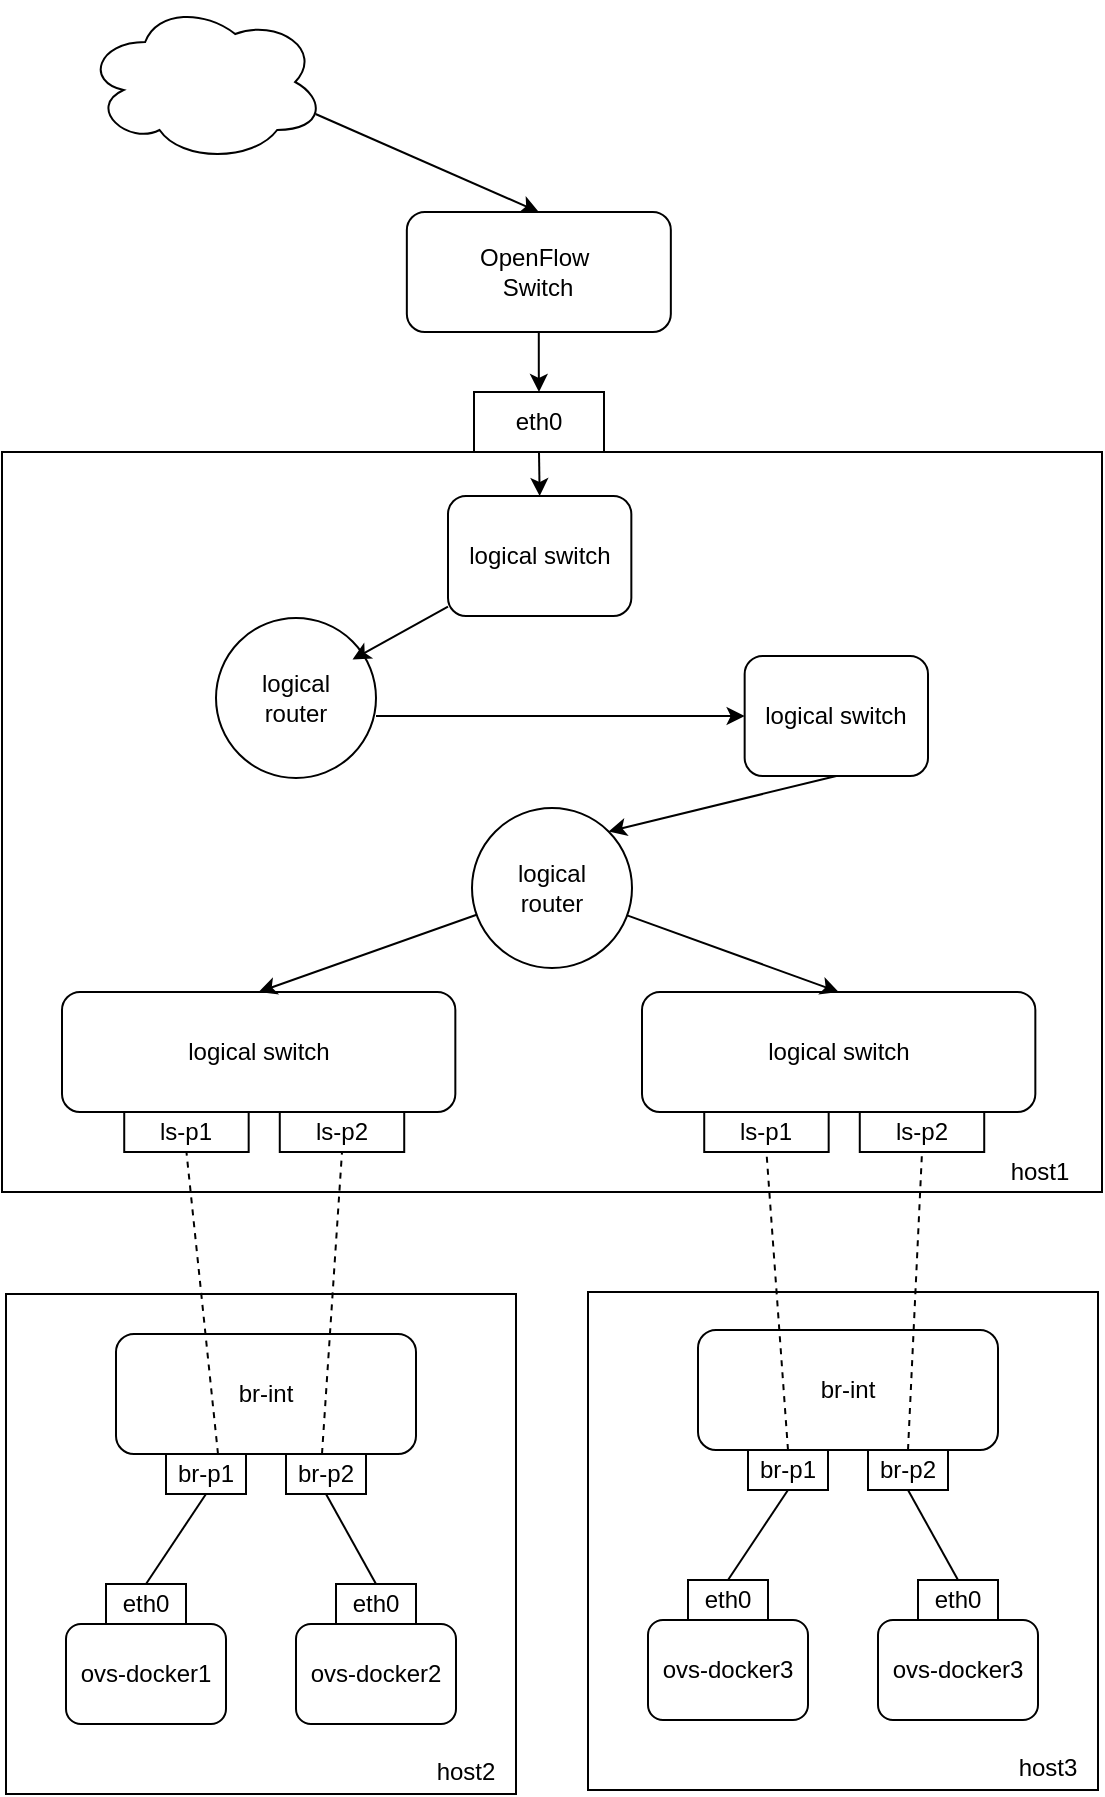 <mxfile version="12.9.1" type="github">
  <diagram id="V1GHsl-OnWF4fIv_QpmM" name="Page-1">
    <mxGraphModel dx="1102" dy="1751" grid="1" gridSize="10" guides="1" tooltips="1" connect="1" arrows="1" fold="1" page="1" pageScale="1" pageWidth="827" pageHeight="1169" math="0" shadow="0">
      <root>
        <mxCell id="0" />
        <mxCell id="1" parent="0" />
        <mxCell id="O-eaTaXvOHHRbbTitxkM-1" value="" style="rounded=0;whiteSpace=wrap;html=1;" vertex="1" parent="1">
          <mxGeometry x="152" y="241" width="255" height="250" as="geometry" />
        </mxCell>
        <mxCell id="O-eaTaXvOHHRbbTitxkM-2" value="host2" style="text;html=1;strokeColor=none;fillColor=none;align=center;verticalAlign=middle;whiteSpace=wrap;rounded=0;" vertex="1" parent="1">
          <mxGeometry x="362" y="470" width="40" height="20" as="geometry" />
        </mxCell>
        <mxCell id="O-eaTaXvOHHRbbTitxkM-3" value="ovs-docker1" style="rounded=1;whiteSpace=wrap;html=1;" vertex="1" parent="1">
          <mxGeometry x="182" y="406" width="80" height="50" as="geometry" />
        </mxCell>
        <mxCell id="O-eaTaXvOHHRbbTitxkM-4" value="eth0" style="rounded=0;whiteSpace=wrap;html=1;" vertex="1" parent="1">
          <mxGeometry x="202" y="386" width="40" height="20" as="geometry" />
        </mxCell>
        <mxCell id="O-eaTaXvOHHRbbTitxkM-5" value="br-int" style="rounded=1;whiteSpace=wrap;html=1;" vertex="1" parent="1">
          <mxGeometry x="207" y="261" width="150" height="60" as="geometry" />
        </mxCell>
        <mxCell id="O-eaTaXvOHHRbbTitxkM-6" style="rounded=0;orthogonalLoop=1;jettySize=auto;html=1;entryX=0.5;entryY=0;entryDx=0;entryDy=0;exitX=0.5;exitY=1;exitDx=0;exitDy=0;endArrow=none;endFill=0;" edge="1" parent="1" source="O-eaTaXvOHHRbbTitxkM-7" target="O-eaTaXvOHHRbbTitxkM-4">
          <mxGeometry relative="1" as="geometry" />
        </mxCell>
        <mxCell id="O-eaTaXvOHHRbbTitxkM-7" value="br-p1" style="rounded=0;whiteSpace=wrap;html=1;" vertex="1" parent="1">
          <mxGeometry x="232" y="321" width="40" height="20" as="geometry" />
        </mxCell>
        <mxCell id="O-eaTaXvOHHRbbTitxkM-8" value="ovs-docker2" style="rounded=1;whiteSpace=wrap;html=1;" vertex="1" parent="1">
          <mxGeometry x="297" y="406" width="80" height="50" as="geometry" />
        </mxCell>
        <mxCell id="O-eaTaXvOHHRbbTitxkM-9" value="eth0" style="rounded=0;whiteSpace=wrap;html=1;" vertex="1" parent="1">
          <mxGeometry x="317" y="386" width="40" height="20" as="geometry" />
        </mxCell>
        <mxCell id="O-eaTaXvOHHRbbTitxkM-10" style="edgeStyle=none;rounded=0;orthogonalLoop=1;jettySize=auto;html=1;entryX=0.5;entryY=0;entryDx=0;entryDy=0;exitX=0.5;exitY=1;exitDx=0;exitDy=0;endArrow=none;endFill=0;" edge="1" parent="1" source="O-eaTaXvOHHRbbTitxkM-11" target="O-eaTaXvOHHRbbTitxkM-9">
          <mxGeometry relative="1" as="geometry" />
        </mxCell>
        <mxCell id="O-eaTaXvOHHRbbTitxkM-11" value="br-p2" style="rounded=0;whiteSpace=wrap;html=1;" vertex="1" parent="1">
          <mxGeometry x="292" y="321" width="40" height="20" as="geometry" />
        </mxCell>
        <mxCell id="O-eaTaXvOHHRbbTitxkM-12" value="" style="rounded=0;whiteSpace=wrap;html=1;" vertex="1" parent="1">
          <mxGeometry x="443" y="240" width="255" height="249" as="geometry" />
        </mxCell>
        <mxCell id="O-eaTaXvOHHRbbTitxkM-13" value="host3" style="text;html=1;strokeColor=none;fillColor=none;align=center;verticalAlign=middle;whiteSpace=wrap;rounded=0;" vertex="1" parent="1">
          <mxGeometry x="653" y="468" width="40" height="20" as="geometry" />
        </mxCell>
        <mxCell id="O-eaTaXvOHHRbbTitxkM-14" value="ovs-docker3" style="rounded=1;whiteSpace=wrap;html=1;" vertex="1" parent="1">
          <mxGeometry x="473" y="404" width="80" height="50" as="geometry" />
        </mxCell>
        <mxCell id="O-eaTaXvOHHRbbTitxkM-15" value="eth0" style="rounded=0;whiteSpace=wrap;html=1;" vertex="1" parent="1">
          <mxGeometry x="493" y="384" width="40" height="20" as="geometry" />
        </mxCell>
        <mxCell id="O-eaTaXvOHHRbbTitxkM-16" value="br-int" style="rounded=1;whiteSpace=wrap;html=1;" vertex="1" parent="1">
          <mxGeometry x="498" y="259" width="150" height="60" as="geometry" />
        </mxCell>
        <mxCell id="O-eaTaXvOHHRbbTitxkM-17" style="rounded=0;orthogonalLoop=1;jettySize=auto;html=1;entryX=0.5;entryY=0;entryDx=0;entryDy=0;exitX=0.5;exitY=1;exitDx=0;exitDy=0;endArrow=none;endFill=0;" edge="1" parent="1" source="O-eaTaXvOHHRbbTitxkM-18" target="O-eaTaXvOHHRbbTitxkM-15">
          <mxGeometry relative="1" as="geometry" />
        </mxCell>
        <mxCell id="O-eaTaXvOHHRbbTitxkM-18" value="br-p1" style="rounded=0;whiteSpace=wrap;html=1;" vertex="1" parent="1">
          <mxGeometry x="523" y="319" width="40" height="20" as="geometry" />
        </mxCell>
        <mxCell id="O-eaTaXvOHHRbbTitxkM-19" value="ovs-docker3" style="rounded=1;whiteSpace=wrap;html=1;" vertex="1" parent="1">
          <mxGeometry x="588" y="404" width="80" height="50" as="geometry" />
        </mxCell>
        <mxCell id="O-eaTaXvOHHRbbTitxkM-20" value="eth0" style="rounded=0;whiteSpace=wrap;html=1;" vertex="1" parent="1">
          <mxGeometry x="608" y="384" width="40" height="20" as="geometry" />
        </mxCell>
        <mxCell id="O-eaTaXvOHHRbbTitxkM-21" style="edgeStyle=none;rounded=0;orthogonalLoop=1;jettySize=auto;html=1;entryX=0.5;entryY=0;entryDx=0;entryDy=0;exitX=0.5;exitY=1;exitDx=0;exitDy=0;endArrow=none;endFill=0;" edge="1" parent="1" source="O-eaTaXvOHHRbbTitxkM-22" target="O-eaTaXvOHHRbbTitxkM-20">
          <mxGeometry relative="1" as="geometry" />
        </mxCell>
        <mxCell id="O-eaTaXvOHHRbbTitxkM-22" value="br-p2" style="rounded=0;whiteSpace=wrap;html=1;" vertex="1" parent="1">
          <mxGeometry x="583" y="319" width="40" height="20" as="geometry" />
        </mxCell>
        <mxCell id="O-eaTaXvOHHRbbTitxkM-24" value="" style="rounded=0;whiteSpace=wrap;html=1;" vertex="1" parent="1">
          <mxGeometry x="150" y="-180" width="550" height="370" as="geometry" />
        </mxCell>
        <mxCell id="O-eaTaXvOHHRbbTitxkM-25" value="host1" style="text;html=1;strokeColor=none;fillColor=none;align=center;verticalAlign=middle;whiteSpace=wrap;rounded=0;" vertex="1" parent="1">
          <mxGeometry x="637.778" y="170" width="62.222" height="20" as="geometry" />
        </mxCell>
        <mxCell id="O-eaTaXvOHHRbbTitxkM-26" value="&lt;span style=&quot;white-space: normal&quot;&gt;logical switch&lt;/span&gt;" style="rounded=1;whiteSpace=wrap;html=1;" vertex="1" parent="1">
          <mxGeometry x="180" y="90" width="196.67" height="60" as="geometry" />
        </mxCell>
        <mxCell id="O-eaTaXvOHHRbbTitxkM-29" value="ls-p1" style="rounded=0;whiteSpace=wrap;html=1;" vertex="1" parent="1">
          <mxGeometry x="211.114" y="150" width="62.222" height="20" as="geometry" />
        </mxCell>
        <mxCell id="O-eaTaXvOHHRbbTitxkM-30" value="ls-p2" style="rounded=0;whiteSpace=wrap;html=1;" vertex="1" parent="1">
          <mxGeometry x="288.892" y="150" width="62.222" height="20" as="geometry" />
        </mxCell>
        <mxCell id="O-eaTaXvOHHRbbTitxkM-35" value="&lt;span style=&quot;white-space: normal&quot;&gt;logical switch&lt;/span&gt;" style="rounded=1;whiteSpace=wrap;html=1;" vertex="1" parent="1">
          <mxGeometry x="470" y="90" width="196.67" height="60" as="geometry" />
        </mxCell>
        <mxCell id="O-eaTaXvOHHRbbTitxkM-36" value="ls-p1" style="rounded=0;whiteSpace=wrap;html=1;" vertex="1" parent="1">
          <mxGeometry x="501.114" y="150" width="62.222" height="20" as="geometry" />
        </mxCell>
        <mxCell id="O-eaTaXvOHHRbbTitxkM-37" value="ls-p2" style="rounded=0;whiteSpace=wrap;html=1;" vertex="1" parent="1">
          <mxGeometry x="578.892" y="150" width="62.222" height="20" as="geometry" />
        </mxCell>
        <mxCell id="O-eaTaXvOHHRbbTitxkM-39" value="" style="endArrow=none;dashed=1;html=1;entryX=0.5;entryY=1;entryDx=0;entryDy=0;exitX=0.5;exitY=0;exitDx=0;exitDy=0;" edge="1" parent="1" source="O-eaTaXvOHHRbbTitxkM-22" target="O-eaTaXvOHHRbbTitxkM-37">
          <mxGeometry width="50" height="50" relative="1" as="geometry">
            <mxPoint x="588" y="331" as="sourcePoint" />
            <mxPoint x="572.226" y="180" as="targetPoint" />
          </mxGeometry>
        </mxCell>
        <mxCell id="O-eaTaXvOHHRbbTitxkM-38" value="" style="endArrow=none;dashed=1;html=1;exitX=0.5;exitY=0;exitDx=0;exitDy=0;entryX=0.5;entryY=1;entryDx=0;entryDy=0;" edge="1" parent="1" source="O-eaTaXvOHHRbbTitxkM-18" target="O-eaTaXvOHHRbbTitxkM-36">
          <mxGeometry width="50" height="50" relative="1" as="geometry">
            <mxPoint x="523" y="321" as="sourcePoint" />
            <mxPoint x="507" y="170" as="targetPoint" />
          </mxGeometry>
        </mxCell>
        <mxCell id="O-eaTaXvOHHRbbTitxkM-32" value="" style="endArrow=none;dashed=1;html=1;entryX=0.5;entryY=1;entryDx=0;entryDy=0;" edge="1" parent="1" target="O-eaTaXvOHHRbbTitxkM-30">
          <mxGeometry width="50" height="50" relative="1" as="geometry">
            <mxPoint x="310" y="321" as="sourcePoint" />
            <mxPoint x="352" y="170" as="targetPoint" />
          </mxGeometry>
        </mxCell>
        <mxCell id="O-eaTaXvOHHRbbTitxkM-31" value="" style="endArrow=none;dashed=1;html=1;entryX=0.5;entryY=1;entryDx=0;entryDy=0;exitX=0.34;exitY=1;exitDx=0;exitDy=0;exitPerimeter=0;" edge="1" parent="1" source="O-eaTaXvOHHRbbTitxkM-5" target="O-eaTaXvOHHRbbTitxkM-29">
          <mxGeometry width="50" height="50" relative="1" as="geometry">
            <mxPoint x="282" y="330" as="sourcePoint" />
            <mxPoint x="440" y="280" as="targetPoint" />
          </mxGeometry>
        </mxCell>
        <mxCell id="O-eaTaXvOHHRbbTitxkM-55" style="edgeStyle=none;rounded=0;orthogonalLoop=1;jettySize=auto;html=1;entryX=0.5;entryY=0;entryDx=0;entryDy=0;" edge="1" parent="1" source="O-eaTaXvOHHRbbTitxkM-42" target="O-eaTaXvOHHRbbTitxkM-26">
          <mxGeometry relative="1" as="geometry" />
        </mxCell>
        <mxCell id="O-eaTaXvOHHRbbTitxkM-56" style="edgeStyle=none;rounded=0;orthogonalLoop=1;jettySize=auto;html=1;entryX=0.5;entryY=0;entryDx=0;entryDy=0;" edge="1" parent="1" source="O-eaTaXvOHHRbbTitxkM-42" target="O-eaTaXvOHHRbbTitxkM-35">
          <mxGeometry relative="1" as="geometry" />
        </mxCell>
        <mxCell id="O-eaTaXvOHHRbbTitxkM-42" value="logical&lt;br&gt;router" style="ellipse;whiteSpace=wrap;html=1;aspect=fixed;" vertex="1" parent="1">
          <mxGeometry x="385" y="-2" width="80" height="80" as="geometry" />
        </mxCell>
        <mxCell id="O-eaTaXvOHHRbbTitxkM-54" style="edgeStyle=none;rounded=0;orthogonalLoop=1;jettySize=auto;html=1;exitX=0.5;exitY=1;exitDx=0;exitDy=0;entryX=1;entryY=0;entryDx=0;entryDy=0;" edge="1" parent="1" source="O-eaTaXvOHHRbbTitxkM-43" target="O-eaTaXvOHHRbbTitxkM-42">
          <mxGeometry relative="1" as="geometry" />
        </mxCell>
        <mxCell id="O-eaTaXvOHHRbbTitxkM-43" value="&lt;span style=&quot;white-space: normal&quot;&gt;logical switch&lt;/span&gt;" style="rounded=1;whiteSpace=wrap;html=1;" vertex="1" parent="1">
          <mxGeometry x="521.33" y="-78" width="91.67" height="60" as="geometry" />
        </mxCell>
        <mxCell id="O-eaTaXvOHHRbbTitxkM-53" style="edgeStyle=none;rounded=0;orthogonalLoop=1;jettySize=auto;html=1;entryX=0;entryY=0.5;entryDx=0;entryDy=0;" edge="1" parent="1" target="O-eaTaXvOHHRbbTitxkM-43">
          <mxGeometry relative="1" as="geometry">
            <mxPoint x="337" y="-48" as="sourcePoint" />
          </mxGeometry>
        </mxCell>
        <mxCell id="O-eaTaXvOHHRbbTitxkM-44" value="logical&lt;br&gt;router" style="ellipse;whiteSpace=wrap;html=1;aspect=fixed;" vertex="1" parent="1">
          <mxGeometry x="257" y="-97" width="80" height="80" as="geometry" />
        </mxCell>
        <mxCell id="O-eaTaXvOHHRbbTitxkM-52" style="rounded=0;orthogonalLoop=1;jettySize=auto;html=1;entryX=1;entryY=0;entryDx=0;entryDy=0;" edge="1" parent="1" source="O-eaTaXvOHHRbbTitxkM-45">
          <mxGeometry relative="1" as="geometry">
            <mxPoint x="325.284" y="-76.284" as="targetPoint" />
          </mxGeometry>
        </mxCell>
        <mxCell id="O-eaTaXvOHHRbbTitxkM-45" value="&lt;span style=&quot;white-space: normal&quot;&gt;logical switch&lt;/span&gt;" style="rounded=1;whiteSpace=wrap;html=1;" vertex="1" parent="1">
          <mxGeometry x="373" y="-158" width="91.67" height="60" as="geometry" />
        </mxCell>
        <mxCell id="O-eaTaXvOHHRbbTitxkM-58" style="edgeStyle=none;rounded=0;orthogonalLoop=1;jettySize=auto;html=1;exitX=0.5;exitY=1;exitDx=0;exitDy=0;entryX=0.5;entryY=0;entryDx=0;entryDy=0;" edge="1" parent="1" source="O-eaTaXvOHHRbbTitxkM-46" target="O-eaTaXvOHHRbbTitxkM-45">
          <mxGeometry relative="1" as="geometry" />
        </mxCell>
        <mxCell id="O-eaTaXvOHHRbbTitxkM-46" value="eth0" style="rounded=0;whiteSpace=wrap;html=1;" vertex="1" parent="1">
          <mxGeometry x="386" y="-210" width="65" height="30" as="geometry" />
        </mxCell>
        <mxCell id="O-eaTaXvOHHRbbTitxkM-50" style="edgeStyle=orthogonalEdgeStyle;rounded=0;orthogonalLoop=1;jettySize=auto;html=1;" edge="1" parent="1" source="O-eaTaXvOHHRbbTitxkM-47" target="O-eaTaXvOHHRbbTitxkM-46">
          <mxGeometry relative="1" as="geometry" />
        </mxCell>
        <mxCell id="O-eaTaXvOHHRbbTitxkM-47" value="OpenFlow&amp;nbsp;&lt;br&gt;Switch" style="rounded=1;whiteSpace=wrap;html=1;" vertex="1" parent="1">
          <mxGeometry x="352.42" y="-300" width="132" height="60" as="geometry" />
        </mxCell>
        <mxCell id="O-eaTaXvOHHRbbTitxkM-48" value="" style="ellipse;shape=cloud;whiteSpace=wrap;html=1;" vertex="1" parent="1">
          <mxGeometry x="191.58" y="-405" width="120" height="80" as="geometry" />
        </mxCell>
        <mxCell id="O-eaTaXvOHHRbbTitxkM-49" value="" style="endArrow=classic;html=1;entryX=0.5;entryY=0;entryDx=0;entryDy=0;exitX=0.96;exitY=0.7;exitDx=0;exitDy=0;exitPerimeter=0;" edge="1" parent="1" source="O-eaTaXvOHHRbbTitxkM-48" target="O-eaTaXvOHHRbbTitxkM-47">
          <mxGeometry width="50" height="50" relative="1" as="geometry">
            <mxPoint x="310.78" y="-364" as="sourcePoint" />
            <mxPoint x="443.58" y="-160" as="targetPoint" />
          </mxGeometry>
        </mxCell>
      </root>
    </mxGraphModel>
  </diagram>
</mxfile>
